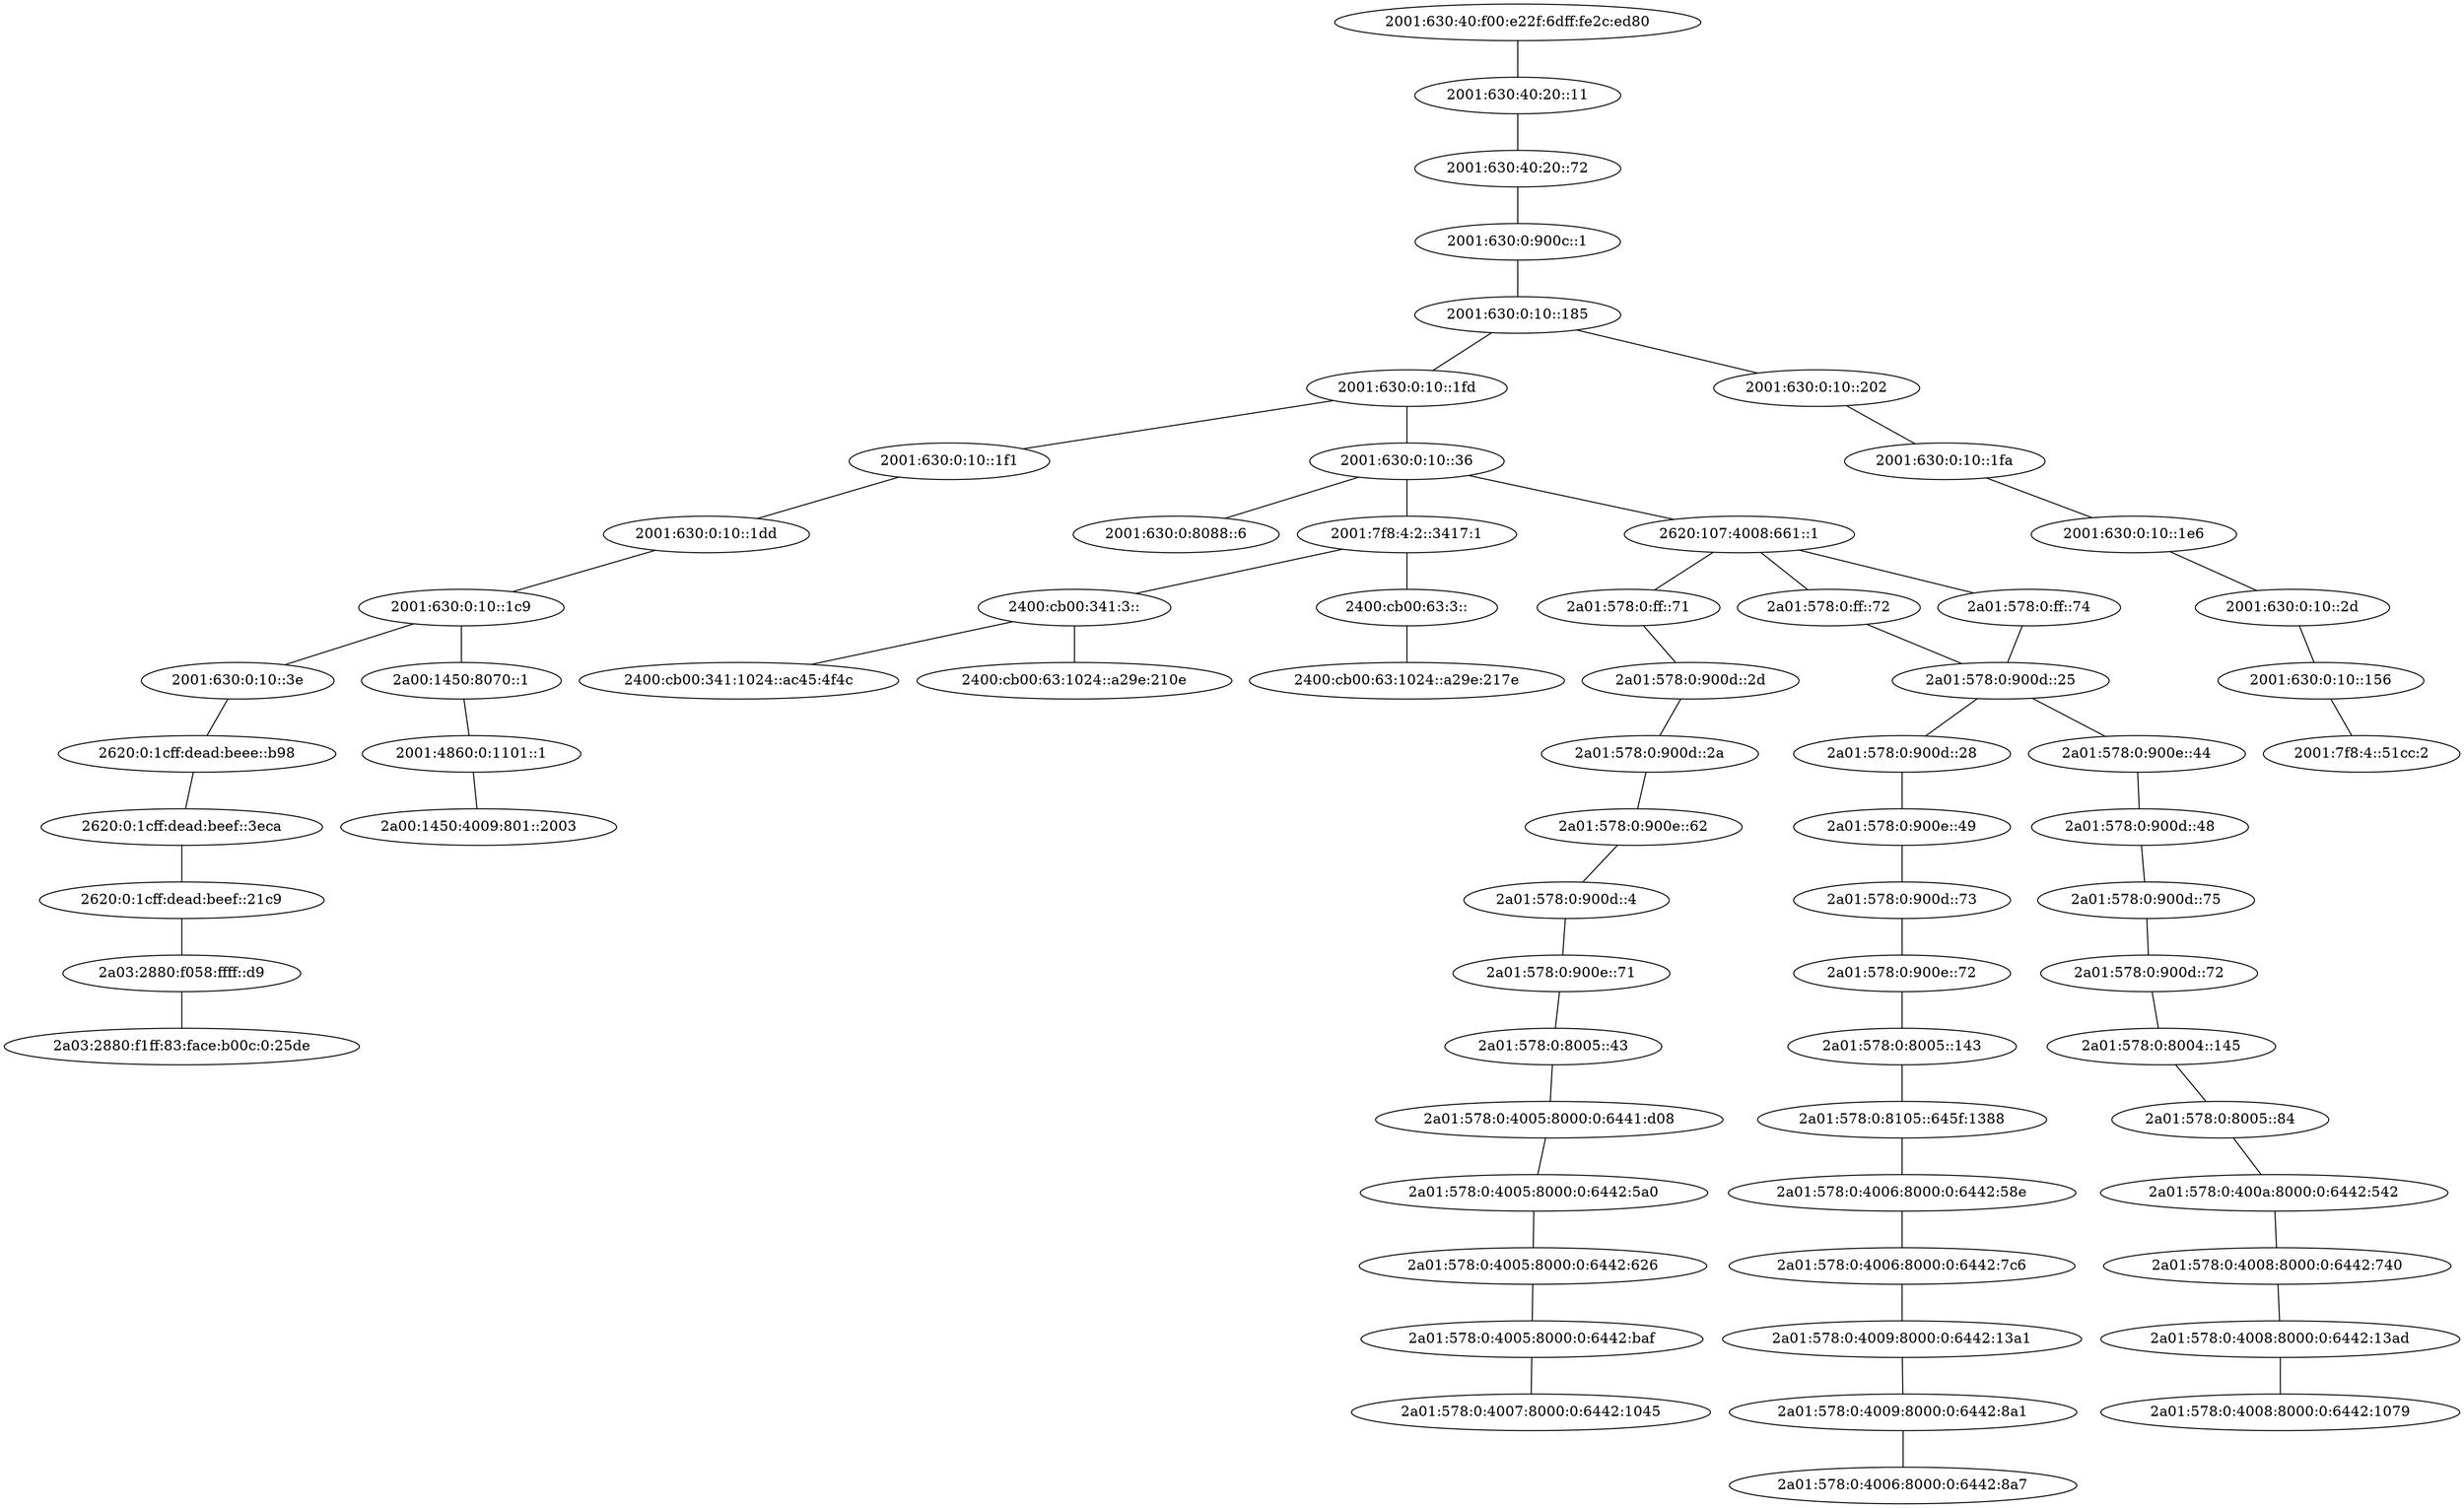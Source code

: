graph routertopology {
"2001:4860:0:1101::1" -- "2a00:1450:4009:801::2003"
"2001:630:0:10::156" -- "2001:7f8:4::51cc:2"
"2001:630:0:10::185" -- "2001:630:0:10::1fd"
"2001:630:0:10::185" -- "2001:630:0:10::202"
"2001:630:0:10::1c9" -- "2001:630:0:10::3e"
"2001:630:0:10::1c9" -- "2a00:1450:8070::1"
"2001:630:0:10::1dd" -- "2001:630:0:10::1c9"
"2001:630:0:10::1e6" -- "2001:630:0:10::2d"
"2001:630:0:10::1f1" -- "2001:630:0:10::1dd"
"2001:630:0:10::1fa" -- "2001:630:0:10::1e6"
"2001:630:0:10::1fd" -- "2001:630:0:10::1f1"
"2001:630:0:10::1fd" -- "2001:630:0:10::36"
"2001:630:0:10::202" -- "2001:630:0:10::1fa"
"2001:630:0:10::2d" -- "2001:630:0:10::156"
"2001:630:0:10::36" -- "2001:630:0:8088::6"
"2001:630:0:10::36" -- "2001:7f8:4:2::3417:1"
"2001:630:0:10::36" -- "2620:107:4008:661::1"
"2001:630:0:10::3e" -- "2620:0:1cff:dead:beee::b98"
"2001:630:0:900c::1" -- "2001:630:0:10::185"
"2001:630:40:20::11" -- "2001:630:40:20::72"
"2001:630:40:20::72" -- "2001:630:0:900c::1"
"2001:630:40:f00:e22f:6dff:fe2c:ed80" -- "2001:630:40:20::11"
"2001:7f8:4:2::3417:1" -- "2400:cb00:341:3::"
"2001:7f8:4:2::3417:1" -- "2400:cb00:63:3::"
"2400:cb00:341:3::" -- "2400:cb00:341:1024::ac45:4f4c"
"2400:cb00:341:3::" -- "2400:cb00:63:1024::a29e:210e"
"2400:cb00:63:3::" -- "2400:cb00:63:1024::a29e:217e"
"2620:0:1cff:dead:beee::b98" -- "2620:0:1cff:dead:beef::3eca"
"2620:0:1cff:dead:beef::21c9" -- "2a03:2880:f058:ffff::d9"
"2620:0:1cff:dead:beef::3eca" -- "2620:0:1cff:dead:beef::21c9"
"2620:107:4008:661::1" -- "2a01:578:0:ff::71"
"2620:107:4008:661::1" -- "2a01:578:0:ff::72"
"2620:107:4008:661::1" -- "2a01:578:0:ff::74"
"2a00:1450:8070::1" -- "2001:4860:0:1101::1"
"2a01:578:0:4005:8000:0:6441:d08" -- "2a01:578:0:4005:8000:0:6442:5a0"
"2a01:578:0:4005:8000:0:6442:5a0" -- "2a01:578:0:4005:8000:0:6442:626"
"2a01:578:0:4005:8000:0:6442:626" -- "2a01:578:0:4005:8000:0:6442:baf"
"2a01:578:0:4005:8000:0:6442:baf" -- "2a01:578:0:4007:8000:0:6442:1045"
"2a01:578:0:4006:8000:0:6442:58e" -- "2a01:578:0:4006:8000:0:6442:7c6"
"2a01:578:0:4006:8000:0:6442:7c6" -- "2a01:578:0:4009:8000:0:6442:13a1"
"2a01:578:0:4008:8000:0:6442:13ad" -- "2a01:578:0:4008:8000:0:6442:1079"
"2a01:578:0:4008:8000:0:6442:740" -- "2a01:578:0:4008:8000:0:6442:13ad"
"2a01:578:0:4009:8000:0:6442:13a1" -- "2a01:578:0:4009:8000:0:6442:8a1"
"2a01:578:0:4009:8000:0:6442:8a1" -- "2a01:578:0:4006:8000:0:6442:8a7"
"2a01:578:0:400a:8000:0:6442:542" -- "2a01:578:0:4008:8000:0:6442:740"
"2a01:578:0:8004::145" -- "2a01:578:0:8005::84"
"2a01:578:0:8005::143" -- "2a01:578:0:8105::645f:1388"
"2a01:578:0:8005::43" -- "2a01:578:0:4005:8000:0:6441:d08"
"2a01:578:0:8005::84" -- "2a01:578:0:400a:8000:0:6442:542"
"2a01:578:0:8105::645f:1388" -- "2a01:578:0:4006:8000:0:6442:58e"
"2a01:578:0:900d::25" -- "2a01:578:0:900d::28"
"2a01:578:0:900d::25" -- "2a01:578:0:900e::44"
"2a01:578:0:900d::28" -- "2a01:578:0:900e::49"
"2a01:578:0:900d::2a" -- "2a01:578:0:900e::62"
"2a01:578:0:900d::2d" -- "2a01:578:0:900d::2a"
"2a01:578:0:900d::4" -- "2a01:578:0:900e::71"
"2a01:578:0:900d::48" -- "2a01:578:0:900d::75"
"2a01:578:0:900d::72" -- "2a01:578:0:8004::145"
"2a01:578:0:900d::73" -- "2a01:578:0:900e::72"
"2a01:578:0:900d::75" -- "2a01:578:0:900d::72"
"2a01:578:0:900e::44" -- "2a01:578:0:900d::48"
"2a01:578:0:900e::49" -- "2a01:578:0:900d::73"
"2a01:578:0:900e::62" -- "2a01:578:0:900d::4"
"2a01:578:0:900e::71" -- "2a01:578:0:8005::43"
"2a01:578:0:900e::72" -- "2a01:578:0:8005::143"
"2a01:578:0:ff::71" -- "2a01:578:0:900d::2d"
"2a01:578:0:ff::72" -- "2a01:578:0:900d::25"
"2a01:578:0:ff::74" -- "2a01:578:0:900d::25"
"2a03:2880:f058:ffff::d9" -- "2a03:2880:f1ff:83:face:b00c:0:25de"
}
